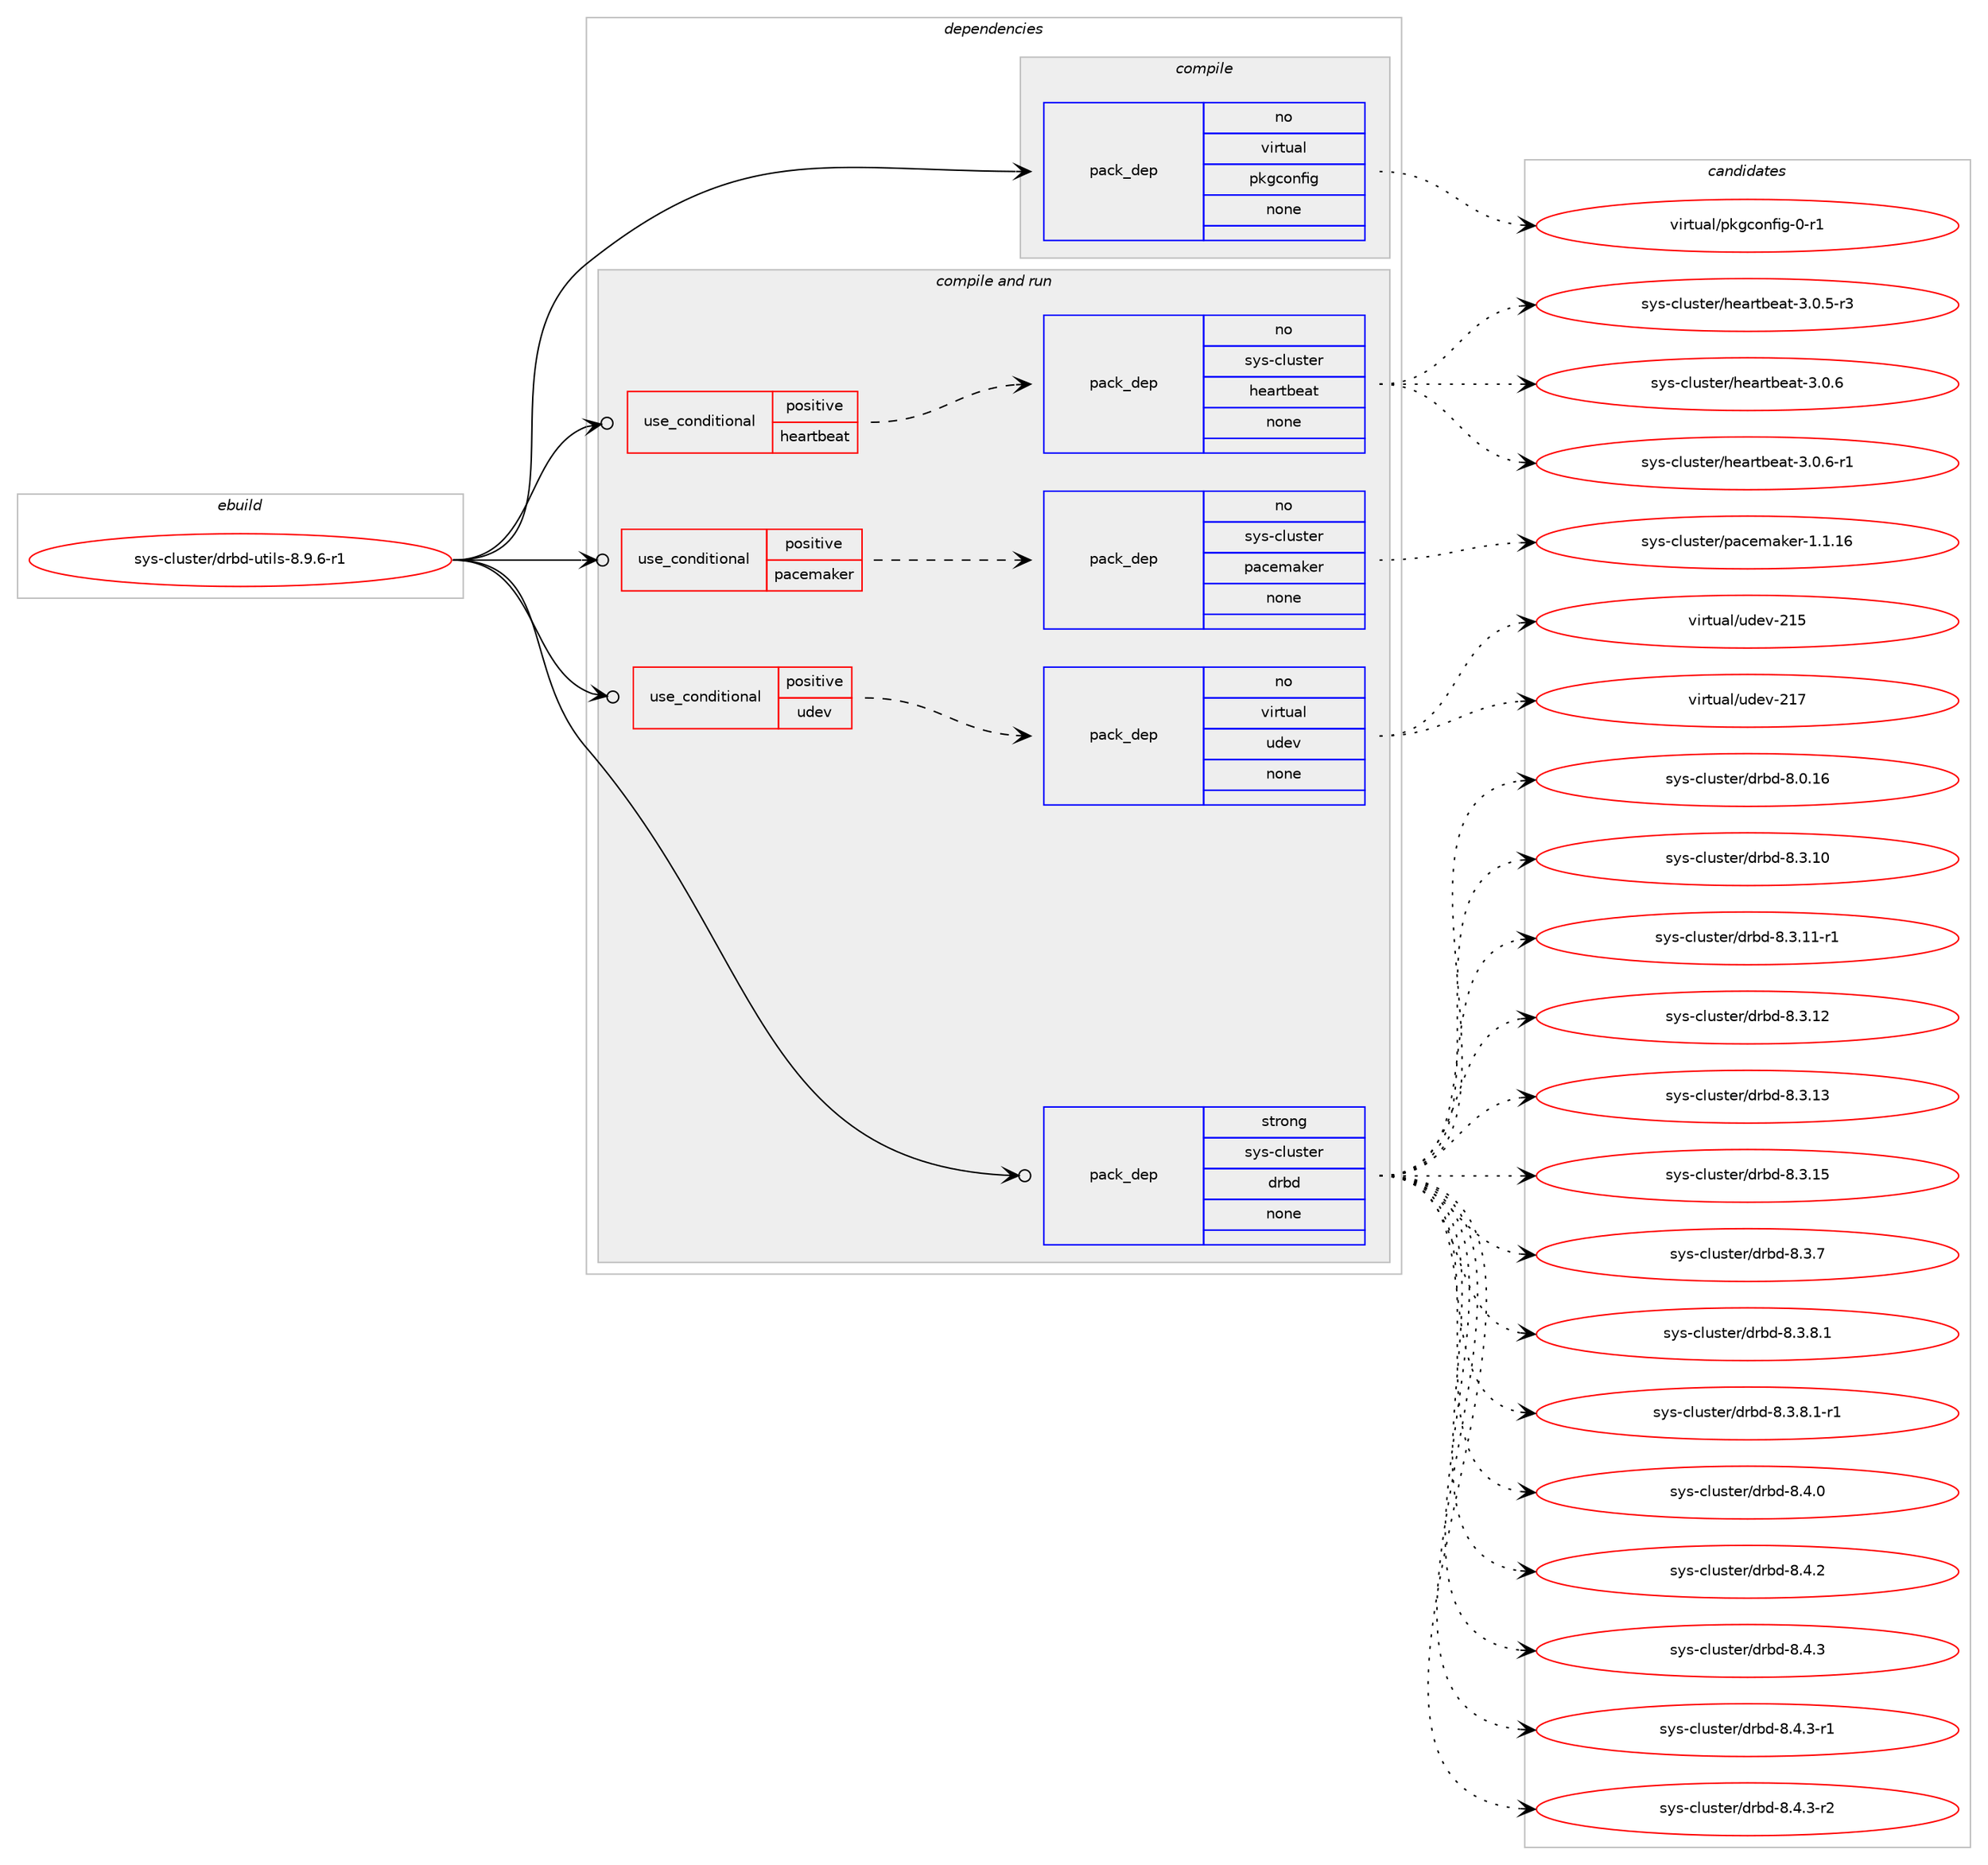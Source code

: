 digraph prolog {

# *************
# Graph options
# *************

newrank=true;
concentrate=true;
compound=true;
graph [rankdir=LR,fontname=Helvetica,fontsize=10,ranksep=1.5];#, ranksep=2.5, nodesep=0.2];
edge  [arrowhead=vee];
node  [fontname=Helvetica,fontsize=10];

# **********
# The ebuild
# **********

subgraph cluster_leftcol {
color=gray;
rank=same;
label=<<i>ebuild</i>>;
id [label="sys-cluster/drbd-utils-8.9.6-r1", color=red, width=4, href="../sys-cluster/drbd-utils-8.9.6-r1.svg"];
}

# ****************
# The dependencies
# ****************

subgraph cluster_midcol {
color=gray;
label=<<i>dependencies</i>>;
subgraph cluster_compile {
fillcolor="#eeeeee";
style=filled;
label=<<i>compile</i>>;
subgraph pack6558 {
dependency6995 [label=<<TABLE BORDER="0" CELLBORDER="1" CELLSPACING="0" CELLPADDING="4" WIDTH="220"><TR><TD ROWSPAN="6" CELLPADDING="30">pack_dep</TD></TR><TR><TD WIDTH="110">no</TD></TR><TR><TD>virtual</TD></TR><TR><TD>pkgconfig</TD></TR><TR><TD>none</TD></TR><TR><TD></TD></TR></TABLE>>, shape=none, color=blue];
}
id:e -> dependency6995:w [weight=20,style="solid",arrowhead="vee"];
}
subgraph cluster_compileandrun {
fillcolor="#eeeeee";
style=filled;
label=<<i>compile and run</i>>;
subgraph cond388 {
dependency6996 [label=<<TABLE BORDER="0" CELLBORDER="1" CELLSPACING="0" CELLPADDING="4"><TR><TD ROWSPAN="3" CELLPADDING="10">use_conditional</TD></TR><TR><TD>positive</TD></TR><TR><TD>heartbeat</TD></TR></TABLE>>, shape=none, color=red];
subgraph pack6559 {
dependency6997 [label=<<TABLE BORDER="0" CELLBORDER="1" CELLSPACING="0" CELLPADDING="4" WIDTH="220"><TR><TD ROWSPAN="6" CELLPADDING="30">pack_dep</TD></TR><TR><TD WIDTH="110">no</TD></TR><TR><TD>sys-cluster</TD></TR><TR><TD>heartbeat</TD></TR><TR><TD>none</TD></TR><TR><TD></TD></TR></TABLE>>, shape=none, color=blue];
}
dependency6996:e -> dependency6997:w [weight=20,style="dashed",arrowhead="vee"];
}
id:e -> dependency6996:w [weight=20,style="solid",arrowhead="odotvee"];
subgraph cond389 {
dependency6998 [label=<<TABLE BORDER="0" CELLBORDER="1" CELLSPACING="0" CELLPADDING="4"><TR><TD ROWSPAN="3" CELLPADDING="10">use_conditional</TD></TR><TR><TD>positive</TD></TR><TR><TD>pacemaker</TD></TR></TABLE>>, shape=none, color=red];
subgraph pack6560 {
dependency6999 [label=<<TABLE BORDER="0" CELLBORDER="1" CELLSPACING="0" CELLPADDING="4" WIDTH="220"><TR><TD ROWSPAN="6" CELLPADDING="30">pack_dep</TD></TR><TR><TD WIDTH="110">no</TD></TR><TR><TD>sys-cluster</TD></TR><TR><TD>pacemaker</TD></TR><TR><TD>none</TD></TR><TR><TD></TD></TR></TABLE>>, shape=none, color=blue];
}
dependency6998:e -> dependency6999:w [weight=20,style="dashed",arrowhead="vee"];
}
id:e -> dependency6998:w [weight=20,style="solid",arrowhead="odotvee"];
subgraph cond390 {
dependency7000 [label=<<TABLE BORDER="0" CELLBORDER="1" CELLSPACING="0" CELLPADDING="4"><TR><TD ROWSPAN="3" CELLPADDING="10">use_conditional</TD></TR><TR><TD>positive</TD></TR><TR><TD>udev</TD></TR></TABLE>>, shape=none, color=red];
subgraph pack6561 {
dependency7001 [label=<<TABLE BORDER="0" CELLBORDER="1" CELLSPACING="0" CELLPADDING="4" WIDTH="220"><TR><TD ROWSPAN="6" CELLPADDING="30">pack_dep</TD></TR><TR><TD WIDTH="110">no</TD></TR><TR><TD>virtual</TD></TR><TR><TD>udev</TD></TR><TR><TD>none</TD></TR><TR><TD></TD></TR></TABLE>>, shape=none, color=blue];
}
dependency7000:e -> dependency7001:w [weight=20,style="dashed",arrowhead="vee"];
}
id:e -> dependency7000:w [weight=20,style="solid",arrowhead="odotvee"];
subgraph pack6562 {
dependency7002 [label=<<TABLE BORDER="0" CELLBORDER="1" CELLSPACING="0" CELLPADDING="4" WIDTH="220"><TR><TD ROWSPAN="6" CELLPADDING="30">pack_dep</TD></TR><TR><TD WIDTH="110">strong</TD></TR><TR><TD>sys-cluster</TD></TR><TR><TD>drbd</TD></TR><TR><TD>none</TD></TR><TR><TD></TD></TR></TABLE>>, shape=none, color=blue];
}
id:e -> dependency7002:w [weight=20,style="solid",arrowhead="odotvee"];
}
subgraph cluster_run {
fillcolor="#eeeeee";
style=filled;
label=<<i>run</i>>;
}
}

# **************
# The candidates
# **************

subgraph cluster_choices {
rank=same;
color=gray;
label=<<i>candidates</i>>;

subgraph choice6558 {
color=black;
nodesep=1;
choice11810511411611797108471121071039911111010210510345484511449 [label="virtual/pkgconfig-0-r1", color=red, width=4,href="../virtual/pkgconfig-0-r1.svg"];
dependency6995:e -> choice11810511411611797108471121071039911111010210510345484511449:w [style=dotted,weight="100"];
}
subgraph choice6559 {
color=black;
nodesep=1;
choice1151211154599108117115116101114471041019711411698101971164551464846534511451 [label="sys-cluster/heartbeat-3.0.5-r3", color=red, width=4,href="../sys-cluster/heartbeat-3.0.5-r3.svg"];
choice115121115459910811711511610111447104101971141169810197116455146484654 [label="sys-cluster/heartbeat-3.0.6", color=red, width=4,href="../sys-cluster/heartbeat-3.0.6.svg"];
choice1151211154599108117115116101114471041019711411698101971164551464846544511449 [label="sys-cluster/heartbeat-3.0.6-r1", color=red, width=4,href="../sys-cluster/heartbeat-3.0.6-r1.svg"];
dependency6997:e -> choice1151211154599108117115116101114471041019711411698101971164551464846534511451:w [style=dotted,weight="100"];
dependency6997:e -> choice115121115459910811711511610111447104101971141169810197116455146484654:w [style=dotted,weight="100"];
dependency6997:e -> choice1151211154599108117115116101114471041019711411698101971164551464846544511449:w [style=dotted,weight="100"];
}
subgraph choice6560 {
color=black;
nodesep=1;
choice11512111545991081171151161011144711297991011099710710111445494649464954 [label="sys-cluster/pacemaker-1.1.16", color=red, width=4,href="../sys-cluster/pacemaker-1.1.16.svg"];
dependency6999:e -> choice11512111545991081171151161011144711297991011099710710111445494649464954:w [style=dotted,weight="100"];
}
subgraph choice6561 {
color=black;
nodesep=1;
choice118105114116117971084711710010111845504953 [label="virtual/udev-215", color=red, width=4,href="../virtual/udev-215.svg"];
choice118105114116117971084711710010111845504955 [label="virtual/udev-217", color=red, width=4,href="../virtual/udev-217.svg"];
dependency7001:e -> choice118105114116117971084711710010111845504953:w [style=dotted,weight="100"];
dependency7001:e -> choice118105114116117971084711710010111845504955:w [style=dotted,weight="100"];
}
subgraph choice6562 {
color=black;
nodesep=1;
choice1151211154599108117115116101114471001149810045564648464954 [label="sys-cluster/drbd-8.0.16", color=red, width=4,href="../sys-cluster/drbd-8.0.16.svg"];
choice1151211154599108117115116101114471001149810045564651464948 [label="sys-cluster/drbd-8.3.10", color=red, width=4,href="../sys-cluster/drbd-8.3.10.svg"];
choice11512111545991081171151161011144710011498100455646514649494511449 [label="sys-cluster/drbd-8.3.11-r1", color=red, width=4,href="../sys-cluster/drbd-8.3.11-r1.svg"];
choice1151211154599108117115116101114471001149810045564651464950 [label="sys-cluster/drbd-8.3.12", color=red, width=4,href="../sys-cluster/drbd-8.3.12.svg"];
choice1151211154599108117115116101114471001149810045564651464951 [label="sys-cluster/drbd-8.3.13", color=red, width=4,href="../sys-cluster/drbd-8.3.13.svg"];
choice1151211154599108117115116101114471001149810045564651464953 [label="sys-cluster/drbd-8.3.15", color=red, width=4,href="../sys-cluster/drbd-8.3.15.svg"];
choice11512111545991081171151161011144710011498100455646514655 [label="sys-cluster/drbd-8.3.7", color=red, width=4,href="../sys-cluster/drbd-8.3.7.svg"];
choice115121115459910811711511610111447100114981004556465146564649 [label="sys-cluster/drbd-8.3.8.1", color=red, width=4,href="../sys-cluster/drbd-8.3.8.1.svg"];
choice1151211154599108117115116101114471001149810045564651465646494511449 [label="sys-cluster/drbd-8.3.8.1-r1", color=red, width=4,href="../sys-cluster/drbd-8.3.8.1-r1.svg"];
choice11512111545991081171151161011144710011498100455646524648 [label="sys-cluster/drbd-8.4.0", color=red, width=4,href="../sys-cluster/drbd-8.4.0.svg"];
choice11512111545991081171151161011144710011498100455646524650 [label="sys-cluster/drbd-8.4.2", color=red, width=4,href="../sys-cluster/drbd-8.4.2.svg"];
choice11512111545991081171151161011144710011498100455646524651 [label="sys-cluster/drbd-8.4.3", color=red, width=4,href="../sys-cluster/drbd-8.4.3.svg"];
choice115121115459910811711511610111447100114981004556465246514511449 [label="sys-cluster/drbd-8.4.3-r1", color=red, width=4,href="../sys-cluster/drbd-8.4.3-r1.svg"];
choice115121115459910811711511610111447100114981004556465246514511450 [label="sys-cluster/drbd-8.4.3-r2", color=red, width=4,href="../sys-cluster/drbd-8.4.3-r2.svg"];
dependency7002:e -> choice1151211154599108117115116101114471001149810045564648464954:w [style=dotted,weight="100"];
dependency7002:e -> choice1151211154599108117115116101114471001149810045564651464948:w [style=dotted,weight="100"];
dependency7002:e -> choice11512111545991081171151161011144710011498100455646514649494511449:w [style=dotted,weight="100"];
dependency7002:e -> choice1151211154599108117115116101114471001149810045564651464950:w [style=dotted,weight="100"];
dependency7002:e -> choice1151211154599108117115116101114471001149810045564651464951:w [style=dotted,weight="100"];
dependency7002:e -> choice1151211154599108117115116101114471001149810045564651464953:w [style=dotted,weight="100"];
dependency7002:e -> choice11512111545991081171151161011144710011498100455646514655:w [style=dotted,weight="100"];
dependency7002:e -> choice115121115459910811711511610111447100114981004556465146564649:w [style=dotted,weight="100"];
dependency7002:e -> choice1151211154599108117115116101114471001149810045564651465646494511449:w [style=dotted,weight="100"];
dependency7002:e -> choice11512111545991081171151161011144710011498100455646524648:w [style=dotted,weight="100"];
dependency7002:e -> choice11512111545991081171151161011144710011498100455646524650:w [style=dotted,weight="100"];
dependency7002:e -> choice11512111545991081171151161011144710011498100455646524651:w [style=dotted,weight="100"];
dependency7002:e -> choice115121115459910811711511610111447100114981004556465246514511449:w [style=dotted,weight="100"];
dependency7002:e -> choice115121115459910811711511610111447100114981004556465246514511450:w [style=dotted,weight="100"];
}
}

}

